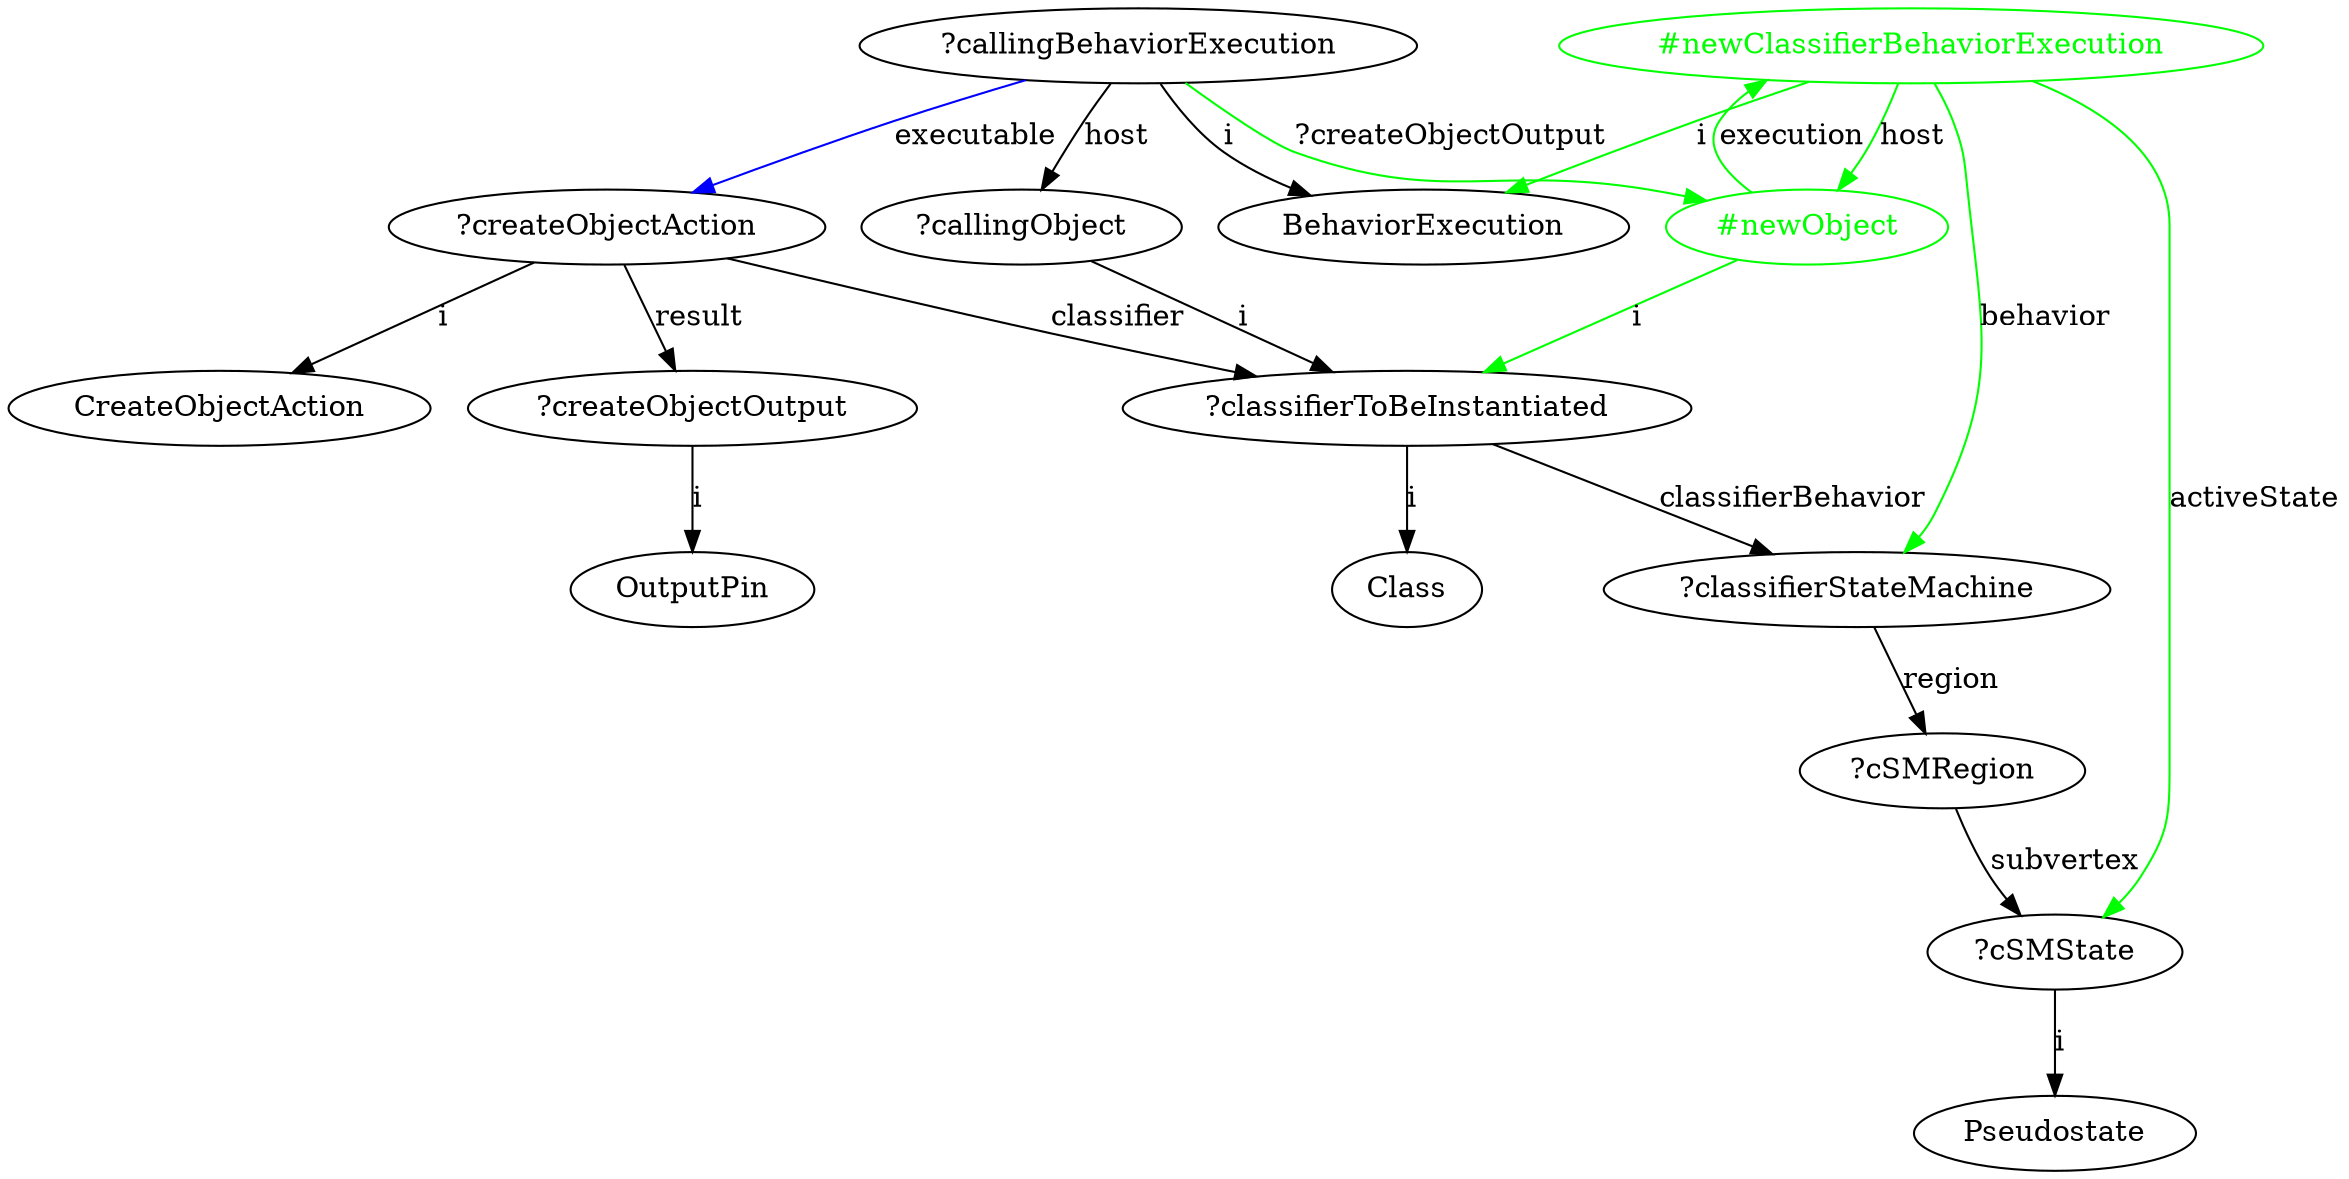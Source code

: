 digraph createObjectAction_SameType {
	"?createObjectAction" -> "CreateObjectAction" [label="i"]
	"?createObjectAction" -> "?createObjectOutput" [label="result"]
	"?createObjectAction" -> "?classifierToBeInstantiated" [label="classifier"]
	"?classifierToBeInstantiated" -> "Class" [label="i"]
	"?createObjectOutput" -> "OutputPin" [label="i"]
	"?callingBehaviorExecution" -> "BehaviorExecution" [label="i"]
	"?callingBehaviorExecution" -> "?callingObject" [label="host"]
	"?classifierToBeInstantiated" -> "?classifierStateMachine" [label="classifierBehavior"]
	"?classifierStateMachine" -> "?cSMRegion" [label="region"]
	"?cSMRegion" -> "?cSMState" [label="subvertex"]
	"?cSMState" -> "Pseudostate" [label="i"]
	"?callingObject" -> "?classifierToBeInstantiated" [label="i"]
	"#newObject" -> "?classifierToBeInstantiated" [label="i", color="green"]
	"#newObject" [color="green", fontcolor="green"]
	"#newObject" -> "#newClassifierBehaviorExecution" [label="execution", color="green"]
	"#newObject" [color="green", fontcolor="green"]
	"#newClassifierBehaviorExecution" [color="green", fontcolor="green"]
	"#newClassifierBehaviorExecution" -> "#newObject" [label="host", color="green"]
	"#newClassifierBehaviorExecution" [color="green", fontcolor="green"]
	"#newObject" [color="green", fontcolor="green"]
	"#newClassifierBehaviorExecution" -> "BehaviorExecution" [label="i", color="green"]
	"#newClassifierBehaviorExecution" [color="green", fontcolor="green"]
	"#newClassifierBehaviorExecution" -> "?classifierStateMachine" [label="behavior", color="green"]
	"#newClassifierBehaviorExecution" [color="green", fontcolor="green"]
	"#newClassifierBehaviorExecution" -> "?cSMState" [label="activeState", color="green"]
	"#newClassifierBehaviorExecution" [color="green", fontcolor="green"]
	"?callingBehaviorExecution" -> "#newObject" [label="?createObjectOutput", color="green"]
	"#newObject" [color="green", fontcolor="green"]
	"?callingBehaviorExecution" -> "?createObjectAction" [label="executable", color="blue"]
}
